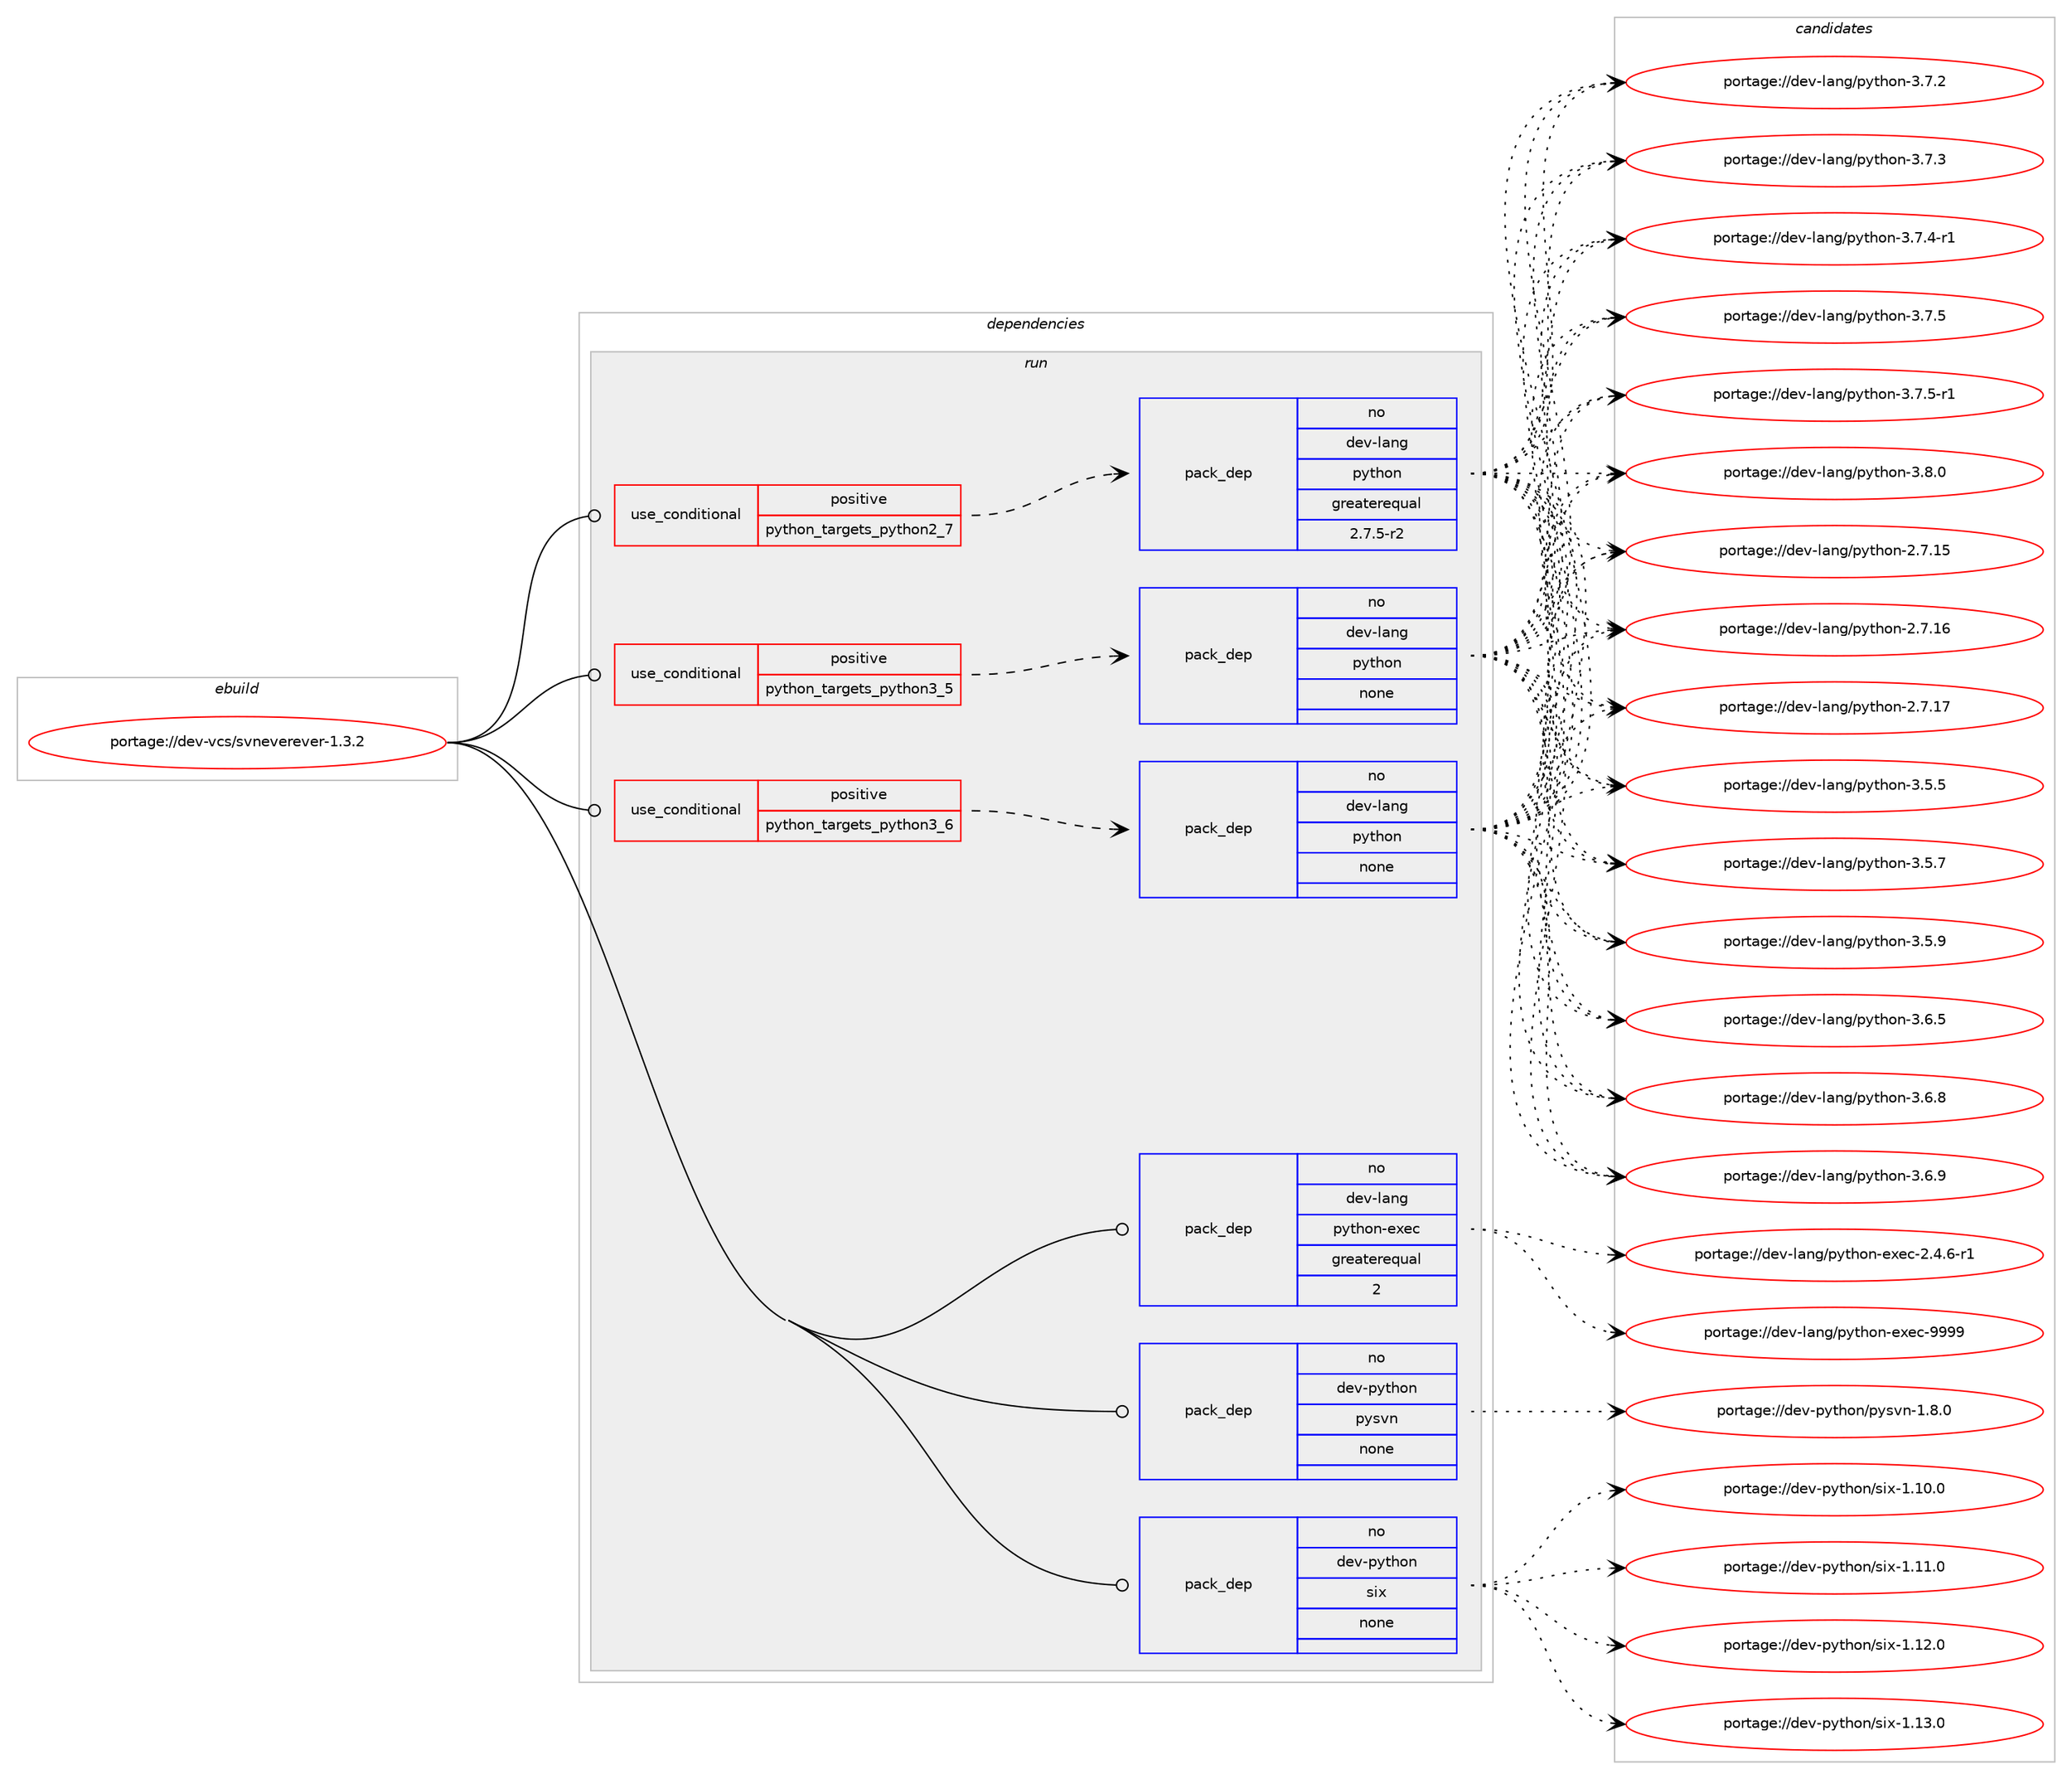 digraph prolog {

# *************
# Graph options
# *************

newrank=true;
concentrate=true;
compound=true;
graph [rankdir=LR,fontname=Helvetica,fontsize=10,ranksep=1.5];#, ranksep=2.5, nodesep=0.2];
edge  [arrowhead=vee];
node  [fontname=Helvetica,fontsize=10];

# **********
# The ebuild
# **********

subgraph cluster_leftcol {
color=gray;
rank=same;
label=<<i>ebuild</i>>;
id [label="portage://dev-vcs/svneverever-1.3.2", color=red, width=4, href="../dev-vcs/svneverever-1.3.2.svg"];
}

# ****************
# The dependencies
# ****************

subgraph cluster_midcol {
color=gray;
label=<<i>dependencies</i>>;
subgraph cluster_compile {
fillcolor="#eeeeee";
style=filled;
label=<<i>compile</i>>;
}
subgraph cluster_compileandrun {
fillcolor="#eeeeee";
style=filled;
label=<<i>compile and run</i>>;
}
subgraph cluster_run {
fillcolor="#eeeeee";
style=filled;
label=<<i>run</i>>;
subgraph cond72552 {
dependency268534 [label=<<TABLE BORDER="0" CELLBORDER="1" CELLSPACING="0" CELLPADDING="4"><TR><TD ROWSPAN="3" CELLPADDING="10">use_conditional</TD></TR><TR><TD>positive</TD></TR><TR><TD>python_targets_python2_7</TD></TR></TABLE>>, shape=none, color=red];
subgraph pack192235 {
dependency268535 [label=<<TABLE BORDER="0" CELLBORDER="1" CELLSPACING="0" CELLPADDING="4" WIDTH="220"><TR><TD ROWSPAN="6" CELLPADDING="30">pack_dep</TD></TR><TR><TD WIDTH="110">no</TD></TR><TR><TD>dev-lang</TD></TR><TR><TD>python</TD></TR><TR><TD>greaterequal</TD></TR><TR><TD>2.7.5-r2</TD></TR></TABLE>>, shape=none, color=blue];
}
dependency268534:e -> dependency268535:w [weight=20,style="dashed",arrowhead="vee"];
}
id:e -> dependency268534:w [weight=20,style="solid",arrowhead="odot"];
subgraph cond72553 {
dependency268536 [label=<<TABLE BORDER="0" CELLBORDER="1" CELLSPACING="0" CELLPADDING="4"><TR><TD ROWSPAN="3" CELLPADDING="10">use_conditional</TD></TR><TR><TD>positive</TD></TR><TR><TD>python_targets_python3_5</TD></TR></TABLE>>, shape=none, color=red];
subgraph pack192236 {
dependency268537 [label=<<TABLE BORDER="0" CELLBORDER="1" CELLSPACING="0" CELLPADDING="4" WIDTH="220"><TR><TD ROWSPAN="6" CELLPADDING="30">pack_dep</TD></TR><TR><TD WIDTH="110">no</TD></TR><TR><TD>dev-lang</TD></TR><TR><TD>python</TD></TR><TR><TD>none</TD></TR><TR><TD></TD></TR></TABLE>>, shape=none, color=blue];
}
dependency268536:e -> dependency268537:w [weight=20,style="dashed",arrowhead="vee"];
}
id:e -> dependency268536:w [weight=20,style="solid",arrowhead="odot"];
subgraph cond72554 {
dependency268538 [label=<<TABLE BORDER="0" CELLBORDER="1" CELLSPACING="0" CELLPADDING="4"><TR><TD ROWSPAN="3" CELLPADDING="10">use_conditional</TD></TR><TR><TD>positive</TD></TR><TR><TD>python_targets_python3_6</TD></TR></TABLE>>, shape=none, color=red];
subgraph pack192237 {
dependency268539 [label=<<TABLE BORDER="0" CELLBORDER="1" CELLSPACING="0" CELLPADDING="4" WIDTH="220"><TR><TD ROWSPAN="6" CELLPADDING="30">pack_dep</TD></TR><TR><TD WIDTH="110">no</TD></TR><TR><TD>dev-lang</TD></TR><TR><TD>python</TD></TR><TR><TD>none</TD></TR><TR><TD></TD></TR></TABLE>>, shape=none, color=blue];
}
dependency268538:e -> dependency268539:w [weight=20,style="dashed",arrowhead="vee"];
}
id:e -> dependency268538:w [weight=20,style="solid",arrowhead="odot"];
subgraph pack192238 {
dependency268540 [label=<<TABLE BORDER="0" CELLBORDER="1" CELLSPACING="0" CELLPADDING="4" WIDTH="220"><TR><TD ROWSPAN="6" CELLPADDING="30">pack_dep</TD></TR><TR><TD WIDTH="110">no</TD></TR><TR><TD>dev-lang</TD></TR><TR><TD>python-exec</TD></TR><TR><TD>greaterequal</TD></TR><TR><TD>2</TD></TR></TABLE>>, shape=none, color=blue];
}
id:e -> dependency268540:w [weight=20,style="solid",arrowhead="odot"];
subgraph pack192239 {
dependency268541 [label=<<TABLE BORDER="0" CELLBORDER="1" CELLSPACING="0" CELLPADDING="4" WIDTH="220"><TR><TD ROWSPAN="6" CELLPADDING="30">pack_dep</TD></TR><TR><TD WIDTH="110">no</TD></TR><TR><TD>dev-python</TD></TR><TR><TD>pysvn</TD></TR><TR><TD>none</TD></TR><TR><TD></TD></TR></TABLE>>, shape=none, color=blue];
}
id:e -> dependency268541:w [weight=20,style="solid",arrowhead="odot"];
subgraph pack192240 {
dependency268542 [label=<<TABLE BORDER="0" CELLBORDER="1" CELLSPACING="0" CELLPADDING="4" WIDTH="220"><TR><TD ROWSPAN="6" CELLPADDING="30">pack_dep</TD></TR><TR><TD WIDTH="110">no</TD></TR><TR><TD>dev-python</TD></TR><TR><TD>six</TD></TR><TR><TD>none</TD></TR><TR><TD></TD></TR></TABLE>>, shape=none, color=blue];
}
id:e -> dependency268542:w [weight=20,style="solid",arrowhead="odot"];
}
}

# **************
# The candidates
# **************

subgraph cluster_choices {
rank=same;
color=gray;
label=<<i>candidates</i>>;

subgraph choice192235 {
color=black;
nodesep=1;
choiceportage10010111845108971101034711212111610411111045504655464953 [label="portage://dev-lang/python-2.7.15", color=red, width=4,href="../dev-lang/python-2.7.15.svg"];
choiceportage10010111845108971101034711212111610411111045504655464954 [label="portage://dev-lang/python-2.7.16", color=red, width=4,href="../dev-lang/python-2.7.16.svg"];
choiceportage10010111845108971101034711212111610411111045504655464955 [label="portage://dev-lang/python-2.7.17", color=red, width=4,href="../dev-lang/python-2.7.17.svg"];
choiceportage100101118451089711010347112121116104111110455146534653 [label="portage://dev-lang/python-3.5.5", color=red, width=4,href="../dev-lang/python-3.5.5.svg"];
choiceportage100101118451089711010347112121116104111110455146534655 [label="portage://dev-lang/python-3.5.7", color=red, width=4,href="../dev-lang/python-3.5.7.svg"];
choiceportage100101118451089711010347112121116104111110455146534657 [label="portage://dev-lang/python-3.5.9", color=red, width=4,href="../dev-lang/python-3.5.9.svg"];
choiceportage100101118451089711010347112121116104111110455146544653 [label="portage://dev-lang/python-3.6.5", color=red, width=4,href="../dev-lang/python-3.6.5.svg"];
choiceportage100101118451089711010347112121116104111110455146544656 [label="portage://dev-lang/python-3.6.8", color=red, width=4,href="../dev-lang/python-3.6.8.svg"];
choiceportage100101118451089711010347112121116104111110455146544657 [label="portage://dev-lang/python-3.6.9", color=red, width=4,href="../dev-lang/python-3.6.9.svg"];
choiceportage100101118451089711010347112121116104111110455146554650 [label="portage://dev-lang/python-3.7.2", color=red, width=4,href="../dev-lang/python-3.7.2.svg"];
choiceportage100101118451089711010347112121116104111110455146554651 [label="portage://dev-lang/python-3.7.3", color=red, width=4,href="../dev-lang/python-3.7.3.svg"];
choiceportage1001011184510897110103471121211161041111104551465546524511449 [label="portage://dev-lang/python-3.7.4-r1", color=red, width=4,href="../dev-lang/python-3.7.4-r1.svg"];
choiceportage100101118451089711010347112121116104111110455146554653 [label="portage://dev-lang/python-3.7.5", color=red, width=4,href="../dev-lang/python-3.7.5.svg"];
choiceportage1001011184510897110103471121211161041111104551465546534511449 [label="portage://dev-lang/python-3.7.5-r1", color=red, width=4,href="../dev-lang/python-3.7.5-r1.svg"];
choiceportage100101118451089711010347112121116104111110455146564648 [label="portage://dev-lang/python-3.8.0", color=red, width=4,href="../dev-lang/python-3.8.0.svg"];
dependency268535:e -> choiceportage10010111845108971101034711212111610411111045504655464953:w [style=dotted,weight="100"];
dependency268535:e -> choiceportage10010111845108971101034711212111610411111045504655464954:w [style=dotted,weight="100"];
dependency268535:e -> choiceportage10010111845108971101034711212111610411111045504655464955:w [style=dotted,weight="100"];
dependency268535:e -> choiceportage100101118451089711010347112121116104111110455146534653:w [style=dotted,weight="100"];
dependency268535:e -> choiceportage100101118451089711010347112121116104111110455146534655:w [style=dotted,weight="100"];
dependency268535:e -> choiceportage100101118451089711010347112121116104111110455146534657:w [style=dotted,weight="100"];
dependency268535:e -> choiceportage100101118451089711010347112121116104111110455146544653:w [style=dotted,weight="100"];
dependency268535:e -> choiceportage100101118451089711010347112121116104111110455146544656:w [style=dotted,weight="100"];
dependency268535:e -> choiceportage100101118451089711010347112121116104111110455146544657:w [style=dotted,weight="100"];
dependency268535:e -> choiceportage100101118451089711010347112121116104111110455146554650:w [style=dotted,weight="100"];
dependency268535:e -> choiceportage100101118451089711010347112121116104111110455146554651:w [style=dotted,weight="100"];
dependency268535:e -> choiceportage1001011184510897110103471121211161041111104551465546524511449:w [style=dotted,weight="100"];
dependency268535:e -> choiceportage100101118451089711010347112121116104111110455146554653:w [style=dotted,weight="100"];
dependency268535:e -> choiceportage1001011184510897110103471121211161041111104551465546534511449:w [style=dotted,weight="100"];
dependency268535:e -> choiceportage100101118451089711010347112121116104111110455146564648:w [style=dotted,weight="100"];
}
subgraph choice192236 {
color=black;
nodesep=1;
choiceportage10010111845108971101034711212111610411111045504655464953 [label="portage://dev-lang/python-2.7.15", color=red, width=4,href="../dev-lang/python-2.7.15.svg"];
choiceportage10010111845108971101034711212111610411111045504655464954 [label="portage://dev-lang/python-2.7.16", color=red, width=4,href="../dev-lang/python-2.7.16.svg"];
choiceportage10010111845108971101034711212111610411111045504655464955 [label="portage://dev-lang/python-2.7.17", color=red, width=4,href="../dev-lang/python-2.7.17.svg"];
choiceportage100101118451089711010347112121116104111110455146534653 [label="portage://dev-lang/python-3.5.5", color=red, width=4,href="../dev-lang/python-3.5.5.svg"];
choiceportage100101118451089711010347112121116104111110455146534655 [label="portage://dev-lang/python-3.5.7", color=red, width=4,href="../dev-lang/python-3.5.7.svg"];
choiceportage100101118451089711010347112121116104111110455146534657 [label="portage://dev-lang/python-3.5.9", color=red, width=4,href="../dev-lang/python-3.5.9.svg"];
choiceportage100101118451089711010347112121116104111110455146544653 [label="portage://dev-lang/python-3.6.5", color=red, width=4,href="../dev-lang/python-3.6.5.svg"];
choiceportage100101118451089711010347112121116104111110455146544656 [label="portage://dev-lang/python-3.6.8", color=red, width=4,href="../dev-lang/python-3.6.8.svg"];
choiceportage100101118451089711010347112121116104111110455146544657 [label="portage://dev-lang/python-3.6.9", color=red, width=4,href="../dev-lang/python-3.6.9.svg"];
choiceportage100101118451089711010347112121116104111110455146554650 [label="portage://dev-lang/python-3.7.2", color=red, width=4,href="../dev-lang/python-3.7.2.svg"];
choiceportage100101118451089711010347112121116104111110455146554651 [label="portage://dev-lang/python-3.7.3", color=red, width=4,href="../dev-lang/python-3.7.3.svg"];
choiceportage1001011184510897110103471121211161041111104551465546524511449 [label="portage://dev-lang/python-3.7.4-r1", color=red, width=4,href="../dev-lang/python-3.7.4-r1.svg"];
choiceportage100101118451089711010347112121116104111110455146554653 [label="portage://dev-lang/python-3.7.5", color=red, width=4,href="../dev-lang/python-3.7.5.svg"];
choiceportage1001011184510897110103471121211161041111104551465546534511449 [label="portage://dev-lang/python-3.7.5-r1", color=red, width=4,href="../dev-lang/python-3.7.5-r1.svg"];
choiceportage100101118451089711010347112121116104111110455146564648 [label="portage://dev-lang/python-3.8.0", color=red, width=4,href="../dev-lang/python-3.8.0.svg"];
dependency268537:e -> choiceportage10010111845108971101034711212111610411111045504655464953:w [style=dotted,weight="100"];
dependency268537:e -> choiceportage10010111845108971101034711212111610411111045504655464954:w [style=dotted,weight="100"];
dependency268537:e -> choiceportage10010111845108971101034711212111610411111045504655464955:w [style=dotted,weight="100"];
dependency268537:e -> choiceportage100101118451089711010347112121116104111110455146534653:w [style=dotted,weight="100"];
dependency268537:e -> choiceportage100101118451089711010347112121116104111110455146534655:w [style=dotted,weight="100"];
dependency268537:e -> choiceportage100101118451089711010347112121116104111110455146534657:w [style=dotted,weight="100"];
dependency268537:e -> choiceportage100101118451089711010347112121116104111110455146544653:w [style=dotted,weight="100"];
dependency268537:e -> choiceportage100101118451089711010347112121116104111110455146544656:w [style=dotted,weight="100"];
dependency268537:e -> choiceportage100101118451089711010347112121116104111110455146544657:w [style=dotted,weight="100"];
dependency268537:e -> choiceportage100101118451089711010347112121116104111110455146554650:w [style=dotted,weight="100"];
dependency268537:e -> choiceportage100101118451089711010347112121116104111110455146554651:w [style=dotted,weight="100"];
dependency268537:e -> choiceportage1001011184510897110103471121211161041111104551465546524511449:w [style=dotted,weight="100"];
dependency268537:e -> choiceportage100101118451089711010347112121116104111110455146554653:w [style=dotted,weight="100"];
dependency268537:e -> choiceportage1001011184510897110103471121211161041111104551465546534511449:w [style=dotted,weight="100"];
dependency268537:e -> choiceportage100101118451089711010347112121116104111110455146564648:w [style=dotted,weight="100"];
}
subgraph choice192237 {
color=black;
nodesep=1;
choiceportage10010111845108971101034711212111610411111045504655464953 [label="portage://dev-lang/python-2.7.15", color=red, width=4,href="../dev-lang/python-2.7.15.svg"];
choiceportage10010111845108971101034711212111610411111045504655464954 [label="portage://dev-lang/python-2.7.16", color=red, width=4,href="../dev-lang/python-2.7.16.svg"];
choiceportage10010111845108971101034711212111610411111045504655464955 [label="portage://dev-lang/python-2.7.17", color=red, width=4,href="../dev-lang/python-2.7.17.svg"];
choiceportage100101118451089711010347112121116104111110455146534653 [label="portage://dev-lang/python-3.5.5", color=red, width=4,href="../dev-lang/python-3.5.5.svg"];
choiceportage100101118451089711010347112121116104111110455146534655 [label="portage://dev-lang/python-3.5.7", color=red, width=4,href="../dev-lang/python-3.5.7.svg"];
choiceportage100101118451089711010347112121116104111110455146534657 [label="portage://dev-lang/python-3.5.9", color=red, width=4,href="../dev-lang/python-3.5.9.svg"];
choiceportage100101118451089711010347112121116104111110455146544653 [label="portage://dev-lang/python-3.6.5", color=red, width=4,href="../dev-lang/python-3.6.5.svg"];
choiceportage100101118451089711010347112121116104111110455146544656 [label="portage://dev-lang/python-3.6.8", color=red, width=4,href="../dev-lang/python-3.6.8.svg"];
choiceportage100101118451089711010347112121116104111110455146544657 [label="portage://dev-lang/python-3.6.9", color=red, width=4,href="../dev-lang/python-3.6.9.svg"];
choiceportage100101118451089711010347112121116104111110455146554650 [label="portage://dev-lang/python-3.7.2", color=red, width=4,href="../dev-lang/python-3.7.2.svg"];
choiceportage100101118451089711010347112121116104111110455146554651 [label="portage://dev-lang/python-3.7.3", color=red, width=4,href="../dev-lang/python-3.7.3.svg"];
choiceportage1001011184510897110103471121211161041111104551465546524511449 [label="portage://dev-lang/python-3.7.4-r1", color=red, width=4,href="../dev-lang/python-3.7.4-r1.svg"];
choiceportage100101118451089711010347112121116104111110455146554653 [label="portage://dev-lang/python-3.7.5", color=red, width=4,href="../dev-lang/python-3.7.5.svg"];
choiceportage1001011184510897110103471121211161041111104551465546534511449 [label="portage://dev-lang/python-3.7.5-r1", color=red, width=4,href="../dev-lang/python-3.7.5-r1.svg"];
choiceportage100101118451089711010347112121116104111110455146564648 [label="portage://dev-lang/python-3.8.0", color=red, width=4,href="../dev-lang/python-3.8.0.svg"];
dependency268539:e -> choiceportage10010111845108971101034711212111610411111045504655464953:w [style=dotted,weight="100"];
dependency268539:e -> choiceportage10010111845108971101034711212111610411111045504655464954:w [style=dotted,weight="100"];
dependency268539:e -> choiceportage10010111845108971101034711212111610411111045504655464955:w [style=dotted,weight="100"];
dependency268539:e -> choiceportage100101118451089711010347112121116104111110455146534653:w [style=dotted,weight="100"];
dependency268539:e -> choiceportage100101118451089711010347112121116104111110455146534655:w [style=dotted,weight="100"];
dependency268539:e -> choiceportage100101118451089711010347112121116104111110455146534657:w [style=dotted,weight="100"];
dependency268539:e -> choiceportage100101118451089711010347112121116104111110455146544653:w [style=dotted,weight="100"];
dependency268539:e -> choiceportage100101118451089711010347112121116104111110455146544656:w [style=dotted,weight="100"];
dependency268539:e -> choiceportage100101118451089711010347112121116104111110455146544657:w [style=dotted,weight="100"];
dependency268539:e -> choiceportage100101118451089711010347112121116104111110455146554650:w [style=dotted,weight="100"];
dependency268539:e -> choiceportage100101118451089711010347112121116104111110455146554651:w [style=dotted,weight="100"];
dependency268539:e -> choiceportage1001011184510897110103471121211161041111104551465546524511449:w [style=dotted,weight="100"];
dependency268539:e -> choiceportage100101118451089711010347112121116104111110455146554653:w [style=dotted,weight="100"];
dependency268539:e -> choiceportage1001011184510897110103471121211161041111104551465546534511449:w [style=dotted,weight="100"];
dependency268539:e -> choiceportage100101118451089711010347112121116104111110455146564648:w [style=dotted,weight="100"];
}
subgraph choice192238 {
color=black;
nodesep=1;
choiceportage10010111845108971101034711212111610411111045101120101994550465246544511449 [label="portage://dev-lang/python-exec-2.4.6-r1", color=red, width=4,href="../dev-lang/python-exec-2.4.6-r1.svg"];
choiceportage10010111845108971101034711212111610411111045101120101994557575757 [label="portage://dev-lang/python-exec-9999", color=red, width=4,href="../dev-lang/python-exec-9999.svg"];
dependency268540:e -> choiceportage10010111845108971101034711212111610411111045101120101994550465246544511449:w [style=dotted,weight="100"];
dependency268540:e -> choiceportage10010111845108971101034711212111610411111045101120101994557575757:w [style=dotted,weight="100"];
}
subgraph choice192239 {
color=black;
nodesep=1;
choiceportage1001011184511212111610411111047112121115118110454946564648 [label="portage://dev-python/pysvn-1.8.0", color=red, width=4,href="../dev-python/pysvn-1.8.0.svg"];
dependency268541:e -> choiceportage1001011184511212111610411111047112121115118110454946564648:w [style=dotted,weight="100"];
}
subgraph choice192240 {
color=black;
nodesep=1;
choiceportage100101118451121211161041111104711510512045494649484648 [label="portage://dev-python/six-1.10.0", color=red, width=4,href="../dev-python/six-1.10.0.svg"];
choiceportage100101118451121211161041111104711510512045494649494648 [label="portage://dev-python/six-1.11.0", color=red, width=4,href="../dev-python/six-1.11.0.svg"];
choiceportage100101118451121211161041111104711510512045494649504648 [label="portage://dev-python/six-1.12.0", color=red, width=4,href="../dev-python/six-1.12.0.svg"];
choiceportage100101118451121211161041111104711510512045494649514648 [label="portage://dev-python/six-1.13.0", color=red, width=4,href="../dev-python/six-1.13.0.svg"];
dependency268542:e -> choiceportage100101118451121211161041111104711510512045494649484648:w [style=dotted,weight="100"];
dependency268542:e -> choiceportage100101118451121211161041111104711510512045494649494648:w [style=dotted,weight="100"];
dependency268542:e -> choiceportage100101118451121211161041111104711510512045494649504648:w [style=dotted,weight="100"];
dependency268542:e -> choiceportage100101118451121211161041111104711510512045494649514648:w [style=dotted,weight="100"];
}
}

}
